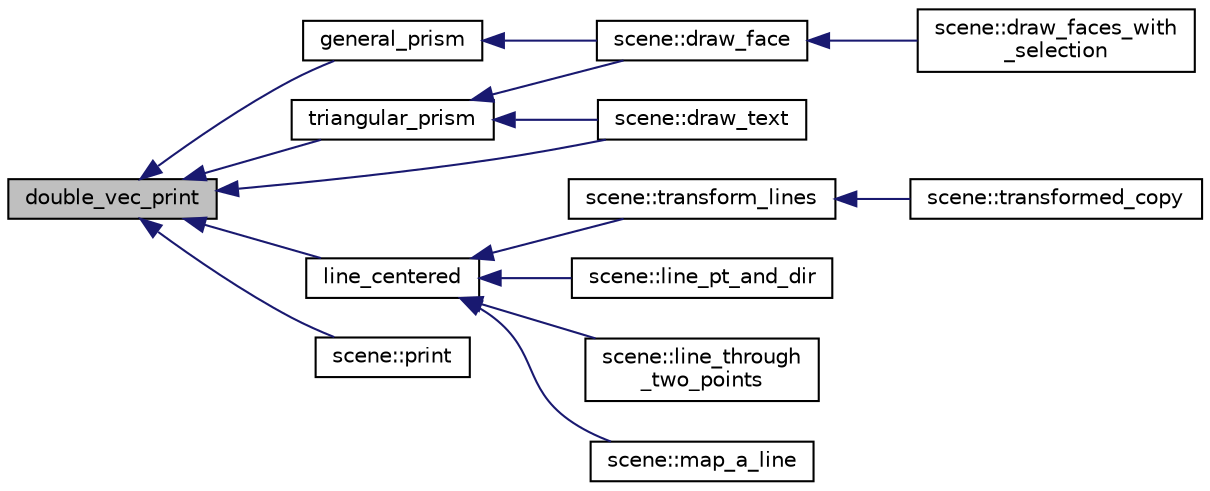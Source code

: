 digraph "double_vec_print"
{
  edge [fontname="Helvetica",fontsize="10",labelfontname="Helvetica",labelfontsize="10"];
  node [fontname="Helvetica",fontsize="10",shape=record];
  rankdir="LR";
  Node59 [label="double_vec_print",height=0.2,width=0.4,color="black", fillcolor="grey75", style="filled", fontcolor="black"];
  Node59 -> Node60 [dir="back",color="midnightblue",fontsize="10",style="solid",fontname="Helvetica"];
  Node60 [label="triangular_prism",height=0.2,width=0.4,color="black", fillcolor="white", style="filled",URL="$d0/d22/numerics_8_c.html#a09c00ded4c934ce35a1686ab4e95d2e6"];
  Node60 -> Node61 [dir="back",color="midnightblue",fontsize="10",style="solid",fontname="Helvetica"];
  Node61 [label="scene::draw_face",height=0.2,width=0.4,color="black", fillcolor="white", style="filled",URL="$df/db1/classscene.html#a9eda6a9de48435c9f5d574b31108394b"];
  Node61 -> Node62 [dir="back",color="midnightblue",fontsize="10",style="solid",fontname="Helvetica"];
  Node62 [label="scene::draw_faces_with\l_selection",height=0.2,width=0.4,color="black", fillcolor="white", style="filled",URL="$df/db1/classscene.html#a8e6c75f38d638049667fadaa7b1ccae5"];
  Node60 -> Node63 [dir="back",color="midnightblue",fontsize="10",style="solid",fontname="Helvetica"];
  Node63 [label="scene::draw_text",height=0.2,width=0.4,color="black", fillcolor="white", style="filled",URL="$df/db1/classscene.html#a293886f37e26c99e4f30c81ff051c9f1"];
  Node59 -> Node64 [dir="back",color="midnightblue",fontsize="10",style="solid",fontname="Helvetica"];
  Node64 [label="general_prism",height=0.2,width=0.4,color="black", fillcolor="white", style="filled",URL="$d0/d22/numerics_8_c.html#aed48f71e62e98267cb44d96a2f5786c9"];
  Node64 -> Node61 [dir="back",color="midnightblue",fontsize="10",style="solid",fontname="Helvetica"];
  Node59 -> Node65 [dir="back",color="midnightblue",fontsize="10",style="solid",fontname="Helvetica"];
  Node65 [label="line_centered",height=0.2,width=0.4,color="black", fillcolor="white", style="filled",URL="$d0/d22/numerics_8_c.html#a8af5a8216c2ab9cadc59f3ea9a42bdcb"];
  Node65 -> Node66 [dir="back",color="midnightblue",fontsize="10",style="solid",fontname="Helvetica"];
  Node66 [label="scene::transform_lines",height=0.2,width=0.4,color="black", fillcolor="white", style="filled",URL="$df/db1/classscene.html#a99c389879187f0b8192ab7cc7457e2ff"];
  Node66 -> Node67 [dir="back",color="midnightblue",fontsize="10",style="solid",fontname="Helvetica"];
  Node67 [label="scene::transformed_copy",height=0.2,width=0.4,color="black", fillcolor="white", style="filled",URL="$df/db1/classscene.html#aa63bbdb5ffcd70f233e0a3219abb89f5"];
  Node65 -> Node68 [dir="back",color="midnightblue",fontsize="10",style="solid",fontname="Helvetica"];
  Node68 [label="scene::line_pt_and_dir",height=0.2,width=0.4,color="black", fillcolor="white", style="filled",URL="$df/db1/classscene.html#aac8d95ae7f155ab1c880f49413238af6"];
  Node65 -> Node69 [dir="back",color="midnightblue",fontsize="10",style="solid",fontname="Helvetica"];
  Node69 [label="scene::line_through\l_two_points",height=0.2,width=0.4,color="black", fillcolor="white", style="filled",URL="$df/db1/classscene.html#a10bc9ae28a740333df2a255ffa15056b"];
  Node65 -> Node70 [dir="back",color="midnightblue",fontsize="10",style="solid",fontname="Helvetica"];
  Node70 [label="scene::map_a_line",height=0.2,width=0.4,color="black", fillcolor="white", style="filled",URL="$df/db1/classscene.html#a6e267a2f290520e5011bc9d86faca156"];
  Node59 -> Node71 [dir="back",color="midnightblue",fontsize="10",style="solid",fontname="Helvetica"];
  Node71 [label="scene::print",height=0.2,width=0.4,color="black", fillcolor="white", style="filled",URL="$df/db1/classscene.html#a36eb4231c41f128ffac71c94ce602f56"];
  Node59 -> Node63 [dir="back",color="midnightblue",fontsize="10",style="solid",fontname="Helvetica"];
}
